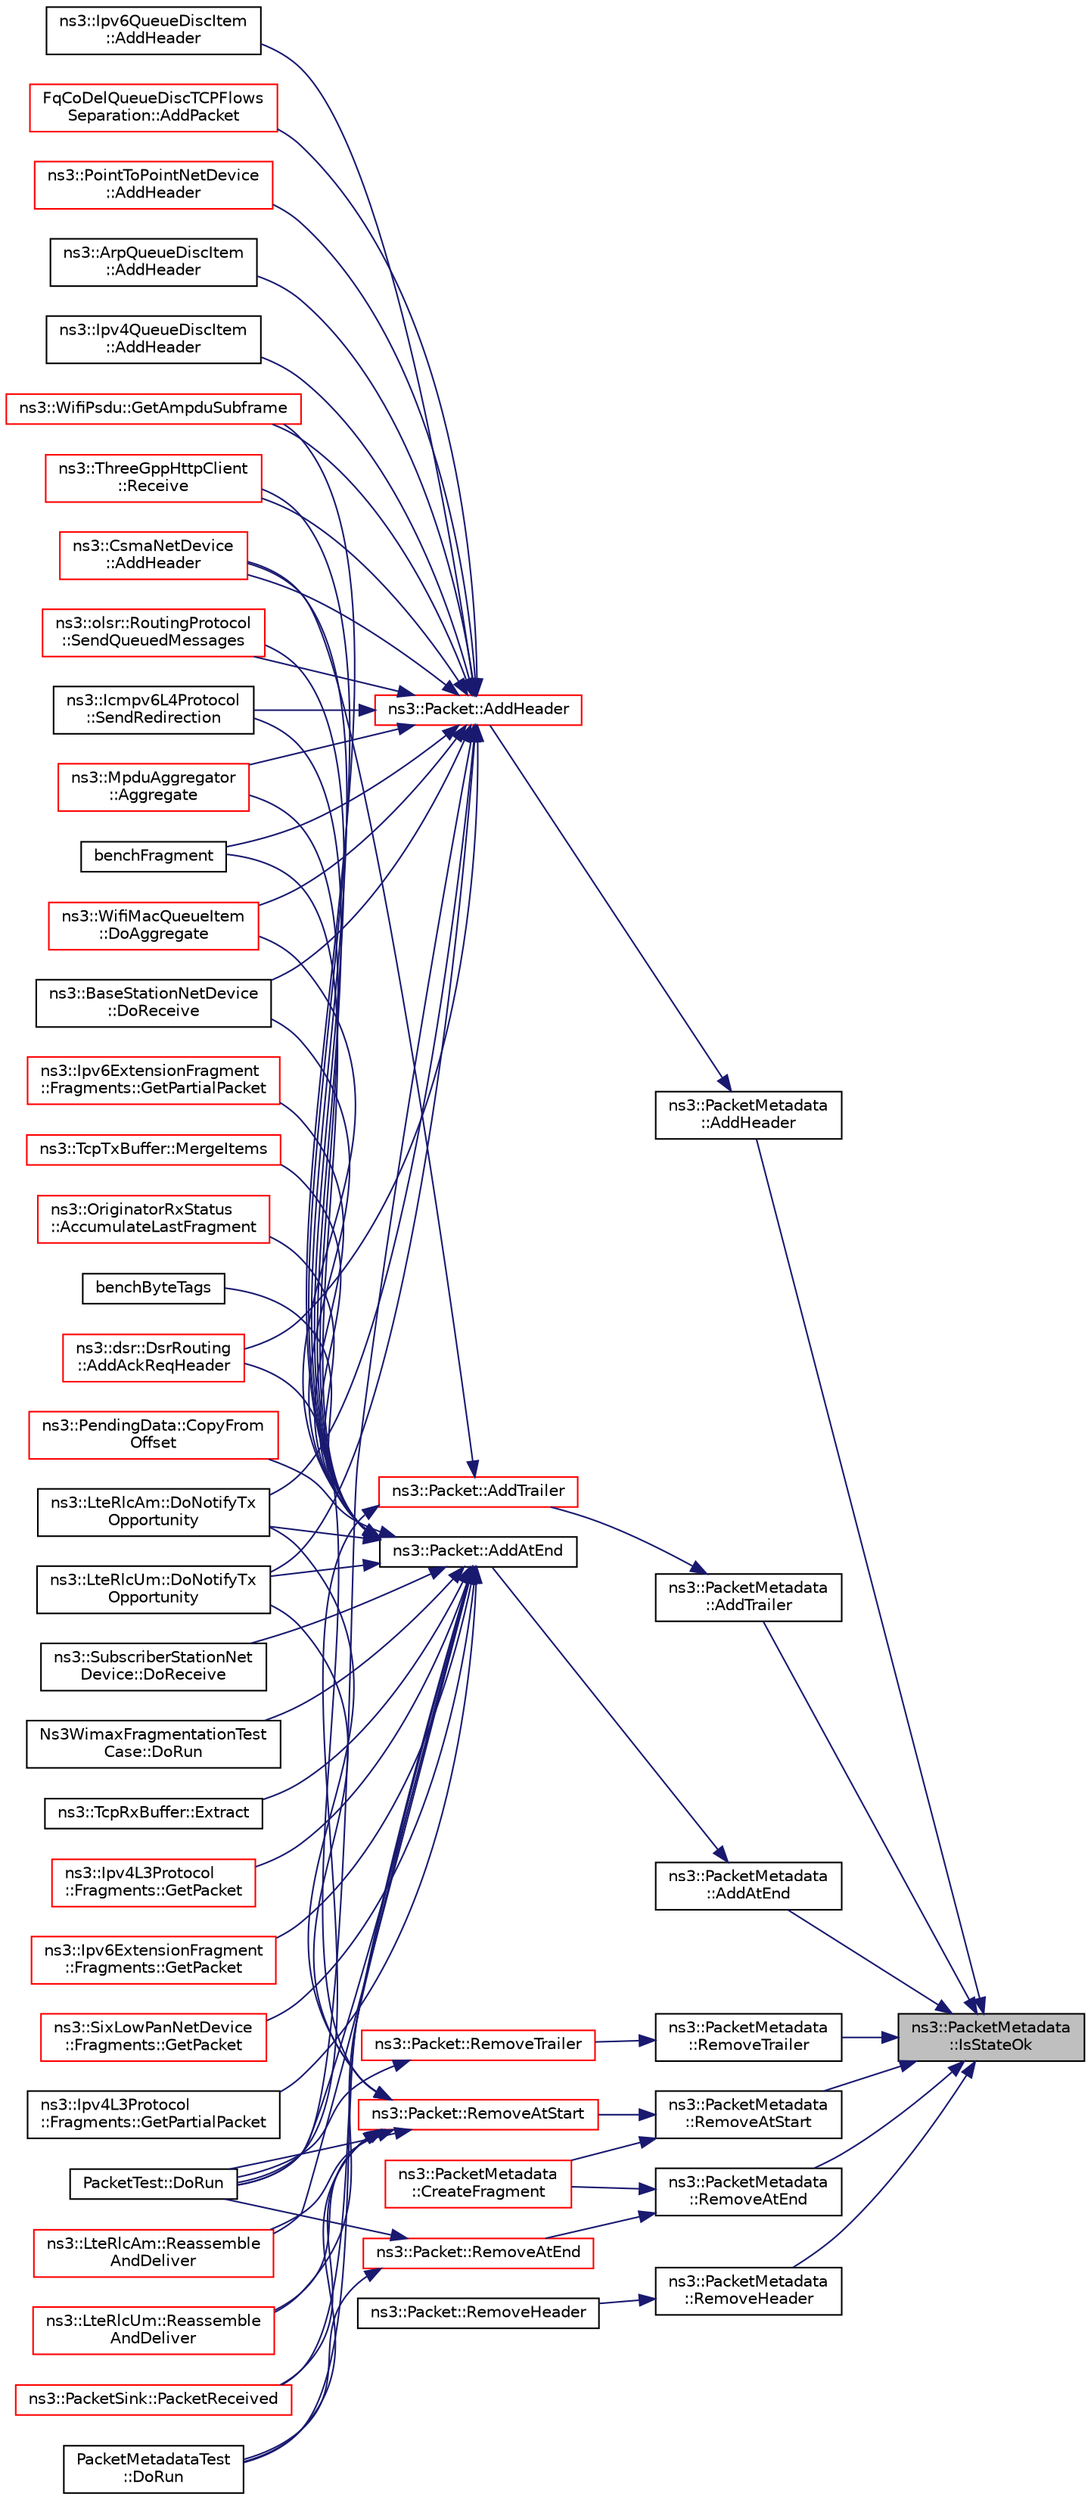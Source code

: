 digraph "ns3::PacketMetadata::IsStateOk"
{
 // LATEX_PDF_SIZE
  edge [fontname="Helvetica",fontsize="10",labelfontname="Helvetica",labelfontsize="10"];
  node [fontname="Helvetica",fontsize="10",shape=record];
  rankdir="RL";
  Node1 [label="ns3::PacketMetadata\l::IsStateOk",height=0.2,width=0.4,color="black", fillcolor="grey75", style="filled", fontcolor="black",tooltip="Check if the metadata state is ok."];
  Node1 -> Node2 [dir="back",color="midnightblue",fontsize="10",style="solid",fontname="Helvetica"];
  Node2 [label="ns3::PacketMetadata\l::AddAtEnd",height=0.2,width=0.4,color="black", fillcolor="white", style="filled",URL="$classns3_1_1_packet_metadata.html#af7ceb1a4a7ded625c85dbd477b5fc8b6",tooltip="Add a metadata at the metadata start."];
  Node2 -> Node3 [dir="back",color="midnightblue",fontsize="10",style="solid",fontname="Helvetica"];
  Node3 [label="ns3::Packet::AddAtEnd",height=0.2,width=0.4,color="black", fillcolor="white", style="filled",URL="$classns3_1_1_packet.html#a14ec3d4250b425468764de58f5837b6b",tooltip="Concatenate the input packet at the end of the current packet."];
  Node3 -> Node4 [dir="back",color="midnightblue",fontsize="10",style="solid",fontname="Helvetica"];
  Node4 [label="ns3::OriginatorRxStatus\l::AccumulateLastFragment",height=0.2,width=0.4,color="red", fillcolor="white", style="filled",URL="$classns3_1_1_originator_rx_status.html#a59c38c4a21335b5e82da00fdb0561af0",tooltip="We have received a last fragment of the fragmented packets (indicated by the no more fragment field)."];
  Node3 -> Node18 [dir="back",color="midnightblue",fontsize="10",style="solid",fontname="Helvetica"];
  Node18 [label="ns3::CsmaNetDevice\l::AddHeader",height=0.2,width=0.4,color="red", fillcolor="white", style="filled",URL="$classns3_1_1_csma_net_device.html#a736bf6ce5851ace677f8fc693a92855c",tooltip="Adds the necessary headers and trailers to a packet of data in order to respect the packet type."];
  Node3 -> Node21 [dir="back",color="midnightblue",fontsize="10",style="solid",fontname="Helvetica"];
  Node21 [label="ns3::MpduAggregator\l::Aggregate",height=0.2,width=0.4,color="red", fillcolor="white", style="filled",URL="$classns3_1_1_mpdu_aggregator.html#a8e4e158ca23bbd3141f8c584dcb7a5dc",tooltip="Aggregate an MPDU to an A-MPDU."];
  Node3 -> Node55 [dir="back",color="midnightblue",fontsize="10",style="solid",fontname="Helvetica"];
  Node55 [label="benchByteTags",height=0.2,width=0.4,color="black", fillcolor="white", style="filled",URL="$bench-packets_8cc.html#a74bbacc91e7fa270b5102afc76959cf1",tooltip=" "];
  Node3 -> Node56 [dir="back",color="midnightblue",fontsize="10",style="solid",fontname="Helvetica"];
  Node56 [label="benchFragment",height=0.2,width=0.4,color="black", fillcolor="white", style="filled",URL="$bench-packets_8cc.html#a6cabc7d91c4117351e595e4bb94b141d",tooltip=" "];
  Node3 -> Node57 [dir="back",color="midnightblue",fontsize="10",style="solid",fontname="Helvetica"];
  Node57 [label="ns3::PendingData::CopyFrom\lOffset",height=0.2,width=0.4,color="red", fillcolor="white", style="filled",URL="$classns3_1_1_pending_data.html#ab04639a5fcb15f47daa91c071f5cdfd2",tooltip="Copy data starting from a give offset."];
  Node3 -> Node59 [dir="back",color="midnightblue",fontsize="10",style="solid",fontname="Helvetica"];
  Node59 [label="ns3::WifiMacQueueItem\l::DoAggregate",height=0.2,width=0.4,color="red", fillcolor="white", style="filled",URL="$classns3_1_1_wifi_mac_queue_item.html#a6000ff915d70a940ac16fa35ee2fe933",tooltip="Aggregate the MSDU contained in the given MPDU to this MPDU (thus constituting an A-MSDU)."];
  Node3 -> Node61 [dir="back",color="midnightblue",fontsize="10",style="solid",fontname="Helvetica"];
  Node61 [label="ns3::LteRlcAm::DoNotifyTx\lOpportunity",height=0.2,width=0.4,color="black", fillcolor="white", style="filled",URL="$classns3_1_1_lte_rlc_am.html#a529666294956659251df1e79ffd3fca5",tooltip="MAC SAP."];
  Node3 -> Node62 [dir="back",color="midnightblue",fontsize="10",style="solid",fontname="Helvetica"];
  Node62 [label="ns3::LteRlcUm::DoNotifyTx\lOpportunity",height=0.2,width=0.4,color="black", fillcolor="white", style="filled",URL="$classns3_1_1_lte_rlc_um.html#a8d744cea1946d4fe5ecaaf867e51d19a",tooltip="MAC SAP."];
  Node3 -> Node63 [dir="back",color="midnightblue",fontsize="10",style="solid",fontname="Helvetica"];
  Node63 [label="ns3::BaseStationNetDevice\l::DoReceive",height=0.2,width=0.4,color="black", fillcolor="white", style="filled",URL="$classns3_1_1_base_station_net_device.html#a0a6bf3deb17ab1adde07a1ed62875067",tooltip="Receive packet."];
  Node3 -> Node64 [dir="back",color="midnightblue",fontsize="10",style="solid",fontname="Helvetica"];
  Node64 [label="ns3::SubscriberStationNet\lDevice::DoReceive",height=0.2,width=0.4,color="black", fillcolor="white", style="filled",URL="$classns3_1_1_subscriber_station_net_device.html#a2cdd421837891adea005eb7cde668a1f",tooltip="Receive a packet."];
  Node3 -> Node65 [dir="back",color="midnightblue",fontsize="10",style="solid",fontname="Helvetica"];
  Node65 [label="PacketMetadataTest\l::DoRun",height=0.2,width=0.4,color="black", fillcolor="white", style="filled",URL="$class_packet_metadata_test.html#a5157cf5ecf0e631ad2a70c61375ebfc3",tooltip="Implementation to actually run this TestCase."];
  Node3 -> Node66 [dir="back",color="midnightblue",fontsize="10",style="solid",fontname="Helvetica"];
  Node66 [label="PacketTest::DoRun",height=0.2,width=0.4,color="black", fillcolor="white", style="filled",URL="$class_packet_test.html#a2f4d69aa1b21616ea14efd54fee55da2",tooltip="Implementation to actually run this TestCase."];
  Node3 -> Node67 [dir="back",color="midnightblue",fontsize="10",style="solid",fontname="Helvetica"];
  Node67 [label="Ns3WimaxFragmentationTest\lCase::DoRun",height=0.2,width=0.4,color="black", fillcolor="white", style="filled",URL="$class_ns3_wimax_fragmentation_test_case.html#ac4725340138d07d67dbb72aaa5ccd84b",tooltip="Implementation to actually run this TestCase."];
  Node3 -> Node68 [dir="back",color="midnightblue",fontsize="10",style="solid",fontname="Helvetica"];
  Node68 [label="ns3::TcpRxBuffer::Extract",height=0.2,width=0.4,color="black", fillcolor="white", style="filled",URL="$classns3_1_1_tcp_rx_buffer.html#a0a1254a5afa4cec6307a40af3ff46d30",tooltip="Extract data from the head of the buffer as indicated by nextRxSeq."];
  Node3 -> Node69 [dir="back",color="midnightblue",fontsize="10",style="solid",fontname="Helvetica"];
  Node69 [label="ns3::WifiPsdu::GetAmpduSubframe",height=0.2,width=0.4,color="red", fillcolor="white", style="filled",URL="$classns3_1_1_wifi_psdu.html#a5613df833c8652c3be93192a06b516e6",tooltip="Get a copy of the i-th A-MPDU subframe (includes subframe header, MPDU, and possibly padding)"];
  Node3 -> Node70 [dir="back",color="midnightblue",fontsize="10",style="solid",fontname="Helvetica"];
  Node70 [label="ns3::Ipv4L3Protocol\l::Fragments::GetPacket",height=0.2,width=0.4,color="red", fillcolor="white", style="filled",URL="$classns3_1_1_ipv4_l3_protocol_1_1_fragments.html#adb45e745bcafe1fad9fdfbb88e685df5",tooltip="Get the entire packet."];
  Node3 -> Node78 [dir="back",color="midnightblue",fontsize="10",style="solid",fontname="Helvetica"];
  Node78 [label="ns3::Ipv6ExtensionFragment\l::Fragments::GetPacket",height=0.2,width=0.4,color="red", fillcolor="white", style="filled",URL="$classns3_1_1_ipv6_extension_fragment_1_1_fragments.html#a2308b508eac529beff323396eaaaebab",tooltip="Get the entire packet."];
  Node3 -> Node80 [dir="back",color="midnightblue",fontsize="10",style="solid",fontname="Helvetica"];
  Node80 [label="ns3::SixLowPanNetDevice\l::Fragments::GetPacket",height=0.2,width=0.4,color="red", fillcolor="white", style="filled",URL="$classns3_1_1_six_low_pan_net_device_1_1_fragments.html#aa9ec2708c8a1717ed5b9acd52c1bf0a1",tooltip="Get the entire packet."];
  Node3 -> Node84 [dir="back",color="midnightblue",fontsize="10",style="solid",fontname="Helvetica"];
  Node84 [label="ns3::Ipv4L3Protocol\l::Fragments::GetPartialPacket",height=0.2,width=0.4,color="black", fillcolor="white", style="filled",URL="$classns3_1_1_ipv4_l3_protocol_1_1_fragments.html#a13e7ea53f11130744dea53667fb3ff83",tooltip="Get the complete part of the packet."];
  Node3 -> Node85 [dir="back",color="midnightblue",fontsize="10",style="solid",fontname="Helvetica"];
  Node85 [label="ns3::Ipv6ExtensionFragment\l::Fragments::GetPartialPacket",height=0.2,width=0.4,color="red", fillcolor="white", style="filled",URL="$classns3_1_1_ipv6_extension_fragment_1_1_fragments.html#a1a7a254bba0ce4afcb74d5a3e99bb906",tooltip="Get the packet parts so far received."];
  Node3 -> Node89 [dir="back",color="midnightblue",fontsize="10",style="solid",fontname="Helvetica"];
  Node89 [label="ns3::TcpTxBuffer::MergeItems",height=0.2,width=0.4,color="red", fillcolor="white", style="filled",URL="$classns3_1_1_tcp_tx_buffer.html#acd8b1a260f0016fcfd315db108ae596c",tooltip="Merge two TcpTxItem."];
  Node3 -> Node99 [dir="back",color="midnightblue",fontsize="10",style="solid",fontname="Helvetica"];
  Node99 [label="ns3::PacketSink::PacketReceived",height=0.2,width=0.4,color="red", fillcolor="white", style="filled",URL="$classns3_1_1_packet_sink.html#af1b771e838a0596a019bdc12cadf7521",tooltip="Packet received: assemble byte stream to extract SeqTsSizeHeader."];
  Node3 -> Node103 [dir="back",color="midnightblue",fontsize="10",style="solid",fontname="Helvetica"];
  Node103 [label="ns3::LteRlcAm::Reassemble\lAndDeliver",height=0.2,width=0.4,color="red", fillcolor="white", style="filled",URL="$classns3_1_1_lte_rlc_am.html#ada1201339d0a54e50adc27b09d3c5c1e",tooltip="Reassemble and deliver."];
  Node3 -> Node105 [dir="back",color="midnightblue",fontsize="10",style="solid",fontname="Helvetica"];
  Node105 [label="ns3::LteRlcUm::Reassemble\lAndDeliver",height=0.2,width=0.4,color="red", fillcolor="white", style="filled",URL="$classns3_1_1_lte_rlc_um.html#a103ba1e3d14eb2604a44d1bef7fe7cb7",tooltip="Reassemble and deliver function."];
  Node3 -> Node110 [dir="back",color="midnightblue",fontsize="10",style="solid",fontname="Helvetica"];
  Node110 [label="ns3::ThreeGppHttpClient\l::Receive",height=0.2,width=0.4,color="red", fillcolor="white", style="filled",URL="$classns3_1_1_three_gpp_http_client.html#aefb3b587a587f771128f50882b019280",tooltip="Simulate a consumption of the received packet by subtracting the packet size from the internal counte..."];
  Node3 -> Node117 [dir="back",color="midnightblue",fontsize="10",style="solid",fontname="Helvetica"];
  Node117 [label="ns3::olsr::RoutingProtocol\l::SendQueuedMessages",height=0.2,width=0.4,color="red", fillcolor="white", style="filled",URL="$classns3_1_1olsr_1_1_routing_protocol.html#a02c3a2e817645ba46a3c7b4744ff3f29",tooltip="Creates as many OLSR packets as needed in order to send all buffered OLSR messages."];
  Node3 -> Node119 [dir="back",color="midnightblue",fontsize="10",style="solid",fontname="Helvetica"];
  Node119 [label="ns3::Icmpv6L4Protocol\l::SendRedirection",height=0.2,width=0.4,color="black", fillcolor="white", style="filled",URL="$classns3_1_1_icmpv6_l4_protocol.html#a775f19603b15e25f287f54096a3f26cb",tooltip="Send an ICMPv6 Redirection."];
  Node1 -> Node120 [dir="back",color="midnightblue",fontsize="10",style="solid",fontname="Helvetica"];
  Node120 [label="ns3::PacketMetadata\l::AddHeader",height=0.2,width=0.4,color="black", fillcolor="white", style="filled",URL="$classns3_1_1_packet_metadata.html#abdce736c4c5f647242f0808c0d2f9249",tooltip="Add an header."];
  Node120 -> Node121 [dir="back",color="midnightblue",fontsize="10",style="solid",fontname="Helvetica"];
  Node121 [label="ns3::Packet::AddHeader",height=0.2,width=0.4,color="red", fillcolor="white", style="filled",URL="$classns3_1_1_packet.html#a465108c595a0bc592095cbcab1832ed8",tooltip="Add header to this packet."];
  Node121 -> Node122 [dir="back",color="midnightblue",fontsize="10",style="solid",fontname="Helvetica"];
  Node122 [label="ns3::dsr::DsrRouting\l::AddAckReqHeader",height=0.2,width=0.4,color="red", fillcolor="white", style="filled",URL="$classns3_1_1dsr_1_1_dsr_routing.html#a8ce910f1c56dc238ff98117c784c4541",tooltip="This function is called to add ack request header for network acknowledgement."];
  Node121 -> Node18 [dir="back",color="midnightblue",fontsize="10",style="solid",fontname="Helvetica"];
  Node121 -> Node145 [dir="back",color="midnightblue",fontsize="10",style="solid",fontname="Helvetica"];
  Node145 [label="ns3::PointToPointNetDevice\l::AddHeader",height=0.2,width=0.4,color="red", fillcolor="white", style="filled",URL="$classns3_1_1_point_to_point_net_device.html#a041de407f1f7fac39ba2c961f857fedb",tooltip="Adds the necessary headers and trailers to a packet of data in order to respect the protocol implemen..."];
  Node121 -> Node147 [dir="back",color="midnightblue",fontsize="10",style="solid",fontname="Helvetica"];
  Node147 [label="ns3::ArpQueueDiscItem\l::AddHeader",height=0.2,width=0.4,color="black", fillcolor="white", style="filled",URL="$classns3_1_1_arp_queue_disc_item.html#a7bf1c37bc6b9af40c9fe16bfb4a92fcc",tooltip="Add the header to the packet."];
  Node121 -> Node148 [dir="back",color="midnightblue",fontsize="10",style="solid",fontname="Helvetica"];
  Node148 [label="ns3::Ipv4QueueDiscItem\l::AddHeader",height=0.2,width=0.4,color="black", fillcolor="white", style="filled",URL="$classns3_1_1_ipv4_queue_disc_item.html#a935709924d746dddbdc4d82e7a4a751d",tooltip="Add the header to the packet."];
  Node121 -> Node149 [dir="back",color="midnightblue",fontsize="10",style="solid",fontname="Helvetica"];
  Node149 [label="ns3::Ipv6QueueDiscItem\l::AddHeader",height=0.2,width=0.4,color="black", fillcolor="white", style="filled",URL="$classns3_1_1_ipv6_queue_disc_item.html#a265d5b2e270107d4a243b0af10f01ac7",tooltip="Add the header to the packet."];
  Node121 -> Node150 [dir="back",color="midnightblue",fontsize="10",style="solid",fontname="Helvetica"];
  Node150 [label="FqCoDelQueueDiscTCPFlows\lSeparation::AddPacket",height=0.2,width=0.4,color="red", fillcolor="white", style="filled",URL="$class_fq_co_del_queue_disc_t_c_p_flows_separation.html#ae3d3e59d786d4cc53a9140ac1a870a4b",tooltip=" "];
  Node121 -> Node21 [dir="back",color="midnightblue",fontsize="10",style="solid",fontname="Helvetica"];
  Node121 -> Node56 [dir="back",color="midnightblue",fontsize="10",style="solid",fontname="Helvetica"];
  Node121 -> Node59 [dir="back",color="midnightblue",fontsize="10",style="solid",fontname="Helvetica"];
  Node121 -> Node61 [dir="back",color="midnightblue",fontsize="10",style="solid",fontname="Helvetica"];
  Node121 -> Node62 [dir="back",color="midnightblue",fontsize="10",style="solid",fontname="Helvetica"];
  Node121 -> Node63 [dir="back",color="midnightblue",fontsize="10",style="solid",fontname="Helvetica"];
  Node121 -> Node66 [dir="back",color="midnightblue",fontsize="10",style="solid",fontname="Helvetica"];
  Node121 -> Node69 [dir="back",color="midnightblue",fontsize="10",style="solid",fontname="Helvetica"];
  Node121 -> Node110 [dir="back",color="midnightblue",fontsize="10",style="solid",fontname="Helvetica"];
  Node121 -> Node117 [dir="back",color="midnightblue",fontsize="10",style="solid",fontname="Helvetica"];
  Node121 -> Node119 [dir="back",color="midnightblue",fontsize="10",style="solid",fontname="Helvetica"];
  Node1 -> Node698 [dir="back",color="midnightblue",fontsize="10",style="solid",fontname="Helvetica"];
  Node698 [label="ns3::PacketMetadata\l::AddTrailer",height=0.2,width=0.4,color="black", fillcolor="white", style="filled",URL="$classns3_1_1_packet_metadata.html#afd698b5f0ce0e9f498fff8a6915837c5",tooltip="Add a trailer."];
  Node698 -> Node699 [dir="back",color="midnightblue",fontsize="10",style="solid",fontname="Helvetica"];
  Node699 [label="ns3::Packet::AddTrailer",height=0.2,width=0.4,color="red", fillcolor="white", style="filled",URL="$classns3_1_1_packet.html#ae26b490c30ae5bc98be5181ec6e06db8",tooltip="Add trailer to this packet."];
  Node699 -> Node18 [dir="back",color="midnightblue",fontsize="10",style="solid",fontname="Helvetica"];
  Node699 -> Node66 [dir="back",color="midnightblue",fontsize="10",style="solid",fontname="Helvetica"];
  Node1 -> Node701 [dir="back",color="midnightblue",fontsize="10",style="solid",fontname="Helvetica"];
  Node701 [label="ns3::PacketMetadata\l::RemoveAtEnd",height=0.2,width=0.4,color="black", fillcolor="white", style="filled",URL="$classns3_1_1_packet_metadata.html#a7c76154f5302bd55a68406f0103d50c6",tooltip="Remove a chunk of metadata at the metadata end."];
  Node701 -> Node702 [dir="back",color="midnightblue",fontsize="10",style="solid",fontname="Helvetica"];
  Node702 [label="ns3::PacketMetadata\l::CreateFragment",height=0.2,width=0.4,color="red", fillcolor="white", style="filled",URL="$classns3_1_1_packet_metadata.html#a0d5fd6d6a05b04eb1bb9a00c05e6a16c",tooltip="Creates a fragment."];
  Node701 -> Node717 [dir="back",color="midnightblue",fontsize="10",style="solid",fontname="Helvetica"];
  Node717 [label="ns3::Packet::RemoveAtEnd",height=0.2,width=0.4,color="red", fillcolor="white", style="filled",URL="$classns3_1_1_packet.html#a607de6c1abda2a960e99a3b59fd35d14",tooltip="Remove size bytes from the end of the current packet."];
  Node717 -> Node65 [dir="back",color="midnightblue",fontsize="10",style="solid",fontname="Helvetica"];
  Node717 -> Node66 [dir="back",color="midnightblue",fontsize="10",style="solid",fontname="Helvetica"];
  Node1 -> Node721 [dir="back",color="midnightblue",fontsize="10",style="solid",fontname="Helvetica"];
  Node721 [label="ns3::PacketMetadata\l::RemoveAtStart",height=0.2,width=0.4,color="black", fillcolor="white", style="filled",URL="$classns3_1_1_packet_metadata.html#a9a0300e7ae709f269d59b6733e590d56",tooltip="Remove a chunk of metadata at the metadata start."];
  Node721 -> Node702 [dir="back",color="midnightblue",fontsize="10",style="solid",fontname="Helvetica"];
  Node721 -> Node722 [dir="back",color="midnightblue",fontsize="10",style="solid",fontname="Helvetica"];
  Node722 [label="ns3::Packet::RemoveAtStart",height=0.2,width=0.4,color="red", fillcolor="white", style="filled",URL="$classns3_1_1_packet.html#a78aa207e7921dd2f9f7e0d0b7a1c730a",tooltip="Remove size bytes from the start of the current packet."];
  Node722 -> Node122 [dir="back",color="midnightblue",fontsize="10",style="solid",fontname="Helvetica"];
  Node722 -> Node61 [dir="back",color="midnightblue",fontsize="10",style="solid",fontname="Helvetica"];
  Node722 -> Node62 [dir="back",color="midnightblue",fontsize="10",style="solid",fontname="Helvetica"];
  Node722 -> Node65 [dir="back",color="midnightblue",fontsize="10",style="solid",fontname="Helvetica"];
  Node722 -> Node66 [dir="back",color="midnightblue",fontsize="10",style="solid",fontname="Helvetica"];
  Node722 -> Node99 [dir="back",color="midnightblue",fontsize="10",style="solid",fontname="Helvetica"];
  Node722 -> Node103 [dir="back",color="midnightblue",fontsize="10",style="solid",fontname="Helvetica"];
  Node722 -> Node105 [dir="back",color="midnightblue",fontsize="10",style="solid",fontname="Helvetica"];
  Node1 -> Node747 [dir="back",color="midnightblue",fontsize="10",style="solid",fontname="Helvetica"];
  Node747 [label="ns3::PacketMetadata\l::RemoveHeader",height=0.2,width=0.4,color="black", fillcolor="white", style="filled",URL="$classns3_1_1_packet_metadata.html#afa8a589ec783d4998516d7f39f21242d",tooltip="Remove an header."];
  Node747 -> Node748 [dir="back",color="midnightblue",fontsize="10",style="solid",fontname="Helvetica"];
  Node748 [label="ns3::Packet::RemoveHeader",height=0.2,width=0.4,color="black", fillcolor="white", style="filled",URL="$classns3_1_1_packet.html#a575415d53459792269f7109ac8d92010",tooltip="Deserialize and remove the header from the internal buffer."];
  Node1 -> Node749 [dir="back",color="midnightblue",fontsize="10",style="solid",fontname="Helvetica"];
  Node749 [label="ns3::PacketMetadata\l::RemoveTrailer",height=0.2,width=0.4,color="black", fillcolor="white", style="filled",URL="$classns3_1_1_packet_metadata.html#a2eaa46d9f7c88a5aef121521b196753c",tooltip="Remove a trailer."];
  Node749 -> Node750 [dir="back",color="midnightblue",fontsize="10",style="solid",fontname="Helvetica"];
  Node750 [label="ns3::Packet::RemoveTrailer",height=0.2,width=0.4,color="red", fillcolor="white", style="filled",URL="$classns3_1_1_packet.html#a2155e042083e9a17ad3b33f9fecb4be4",tooltip="Remove a deserialized trailer from the internal buffer."];
  Node750 -> Node66 [dir="back",color="midnightblue",fontsize="10",style="solid",fontname="Helvetica"];
}
